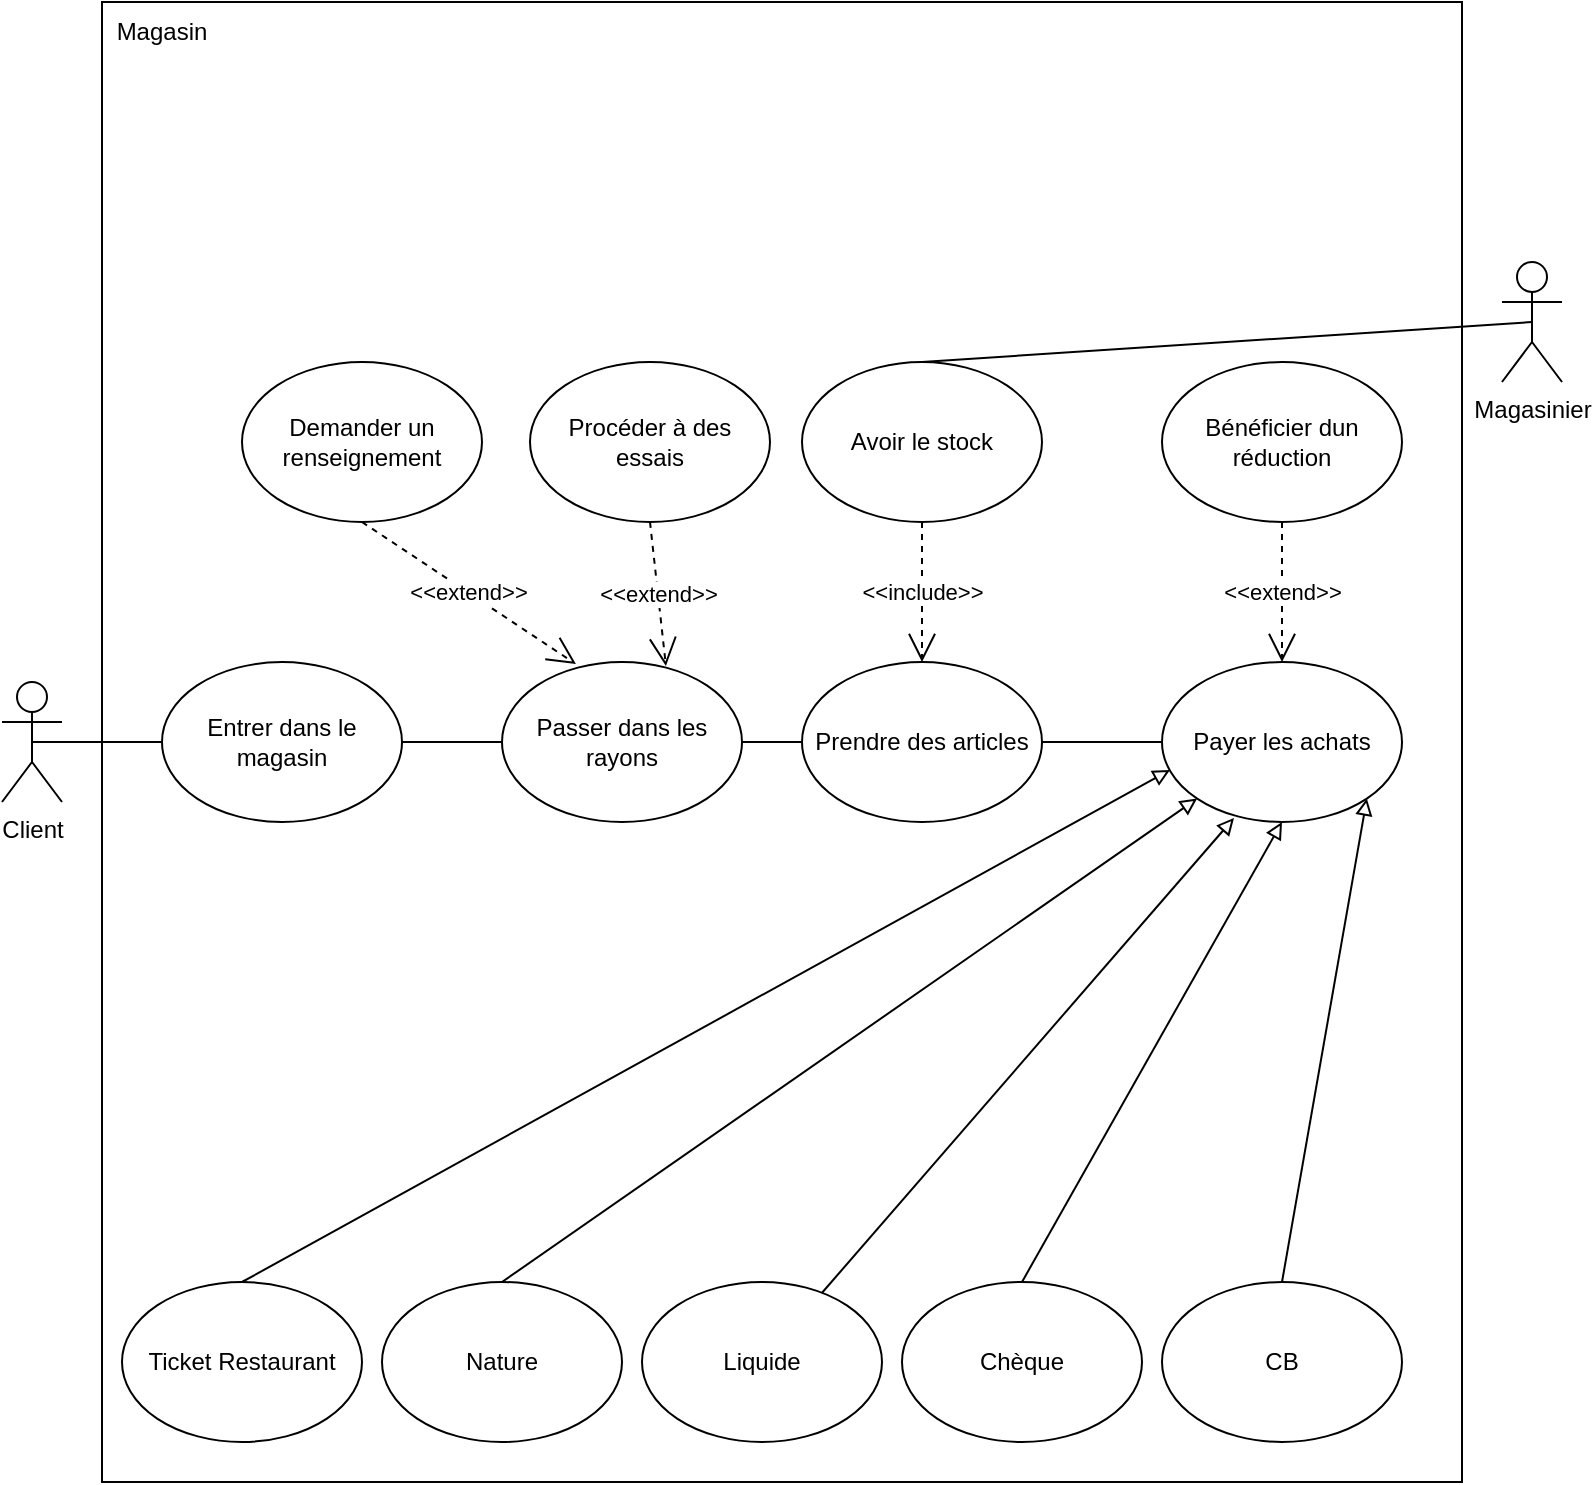<mxfile version="22.1.0" type="device">
  <diagram name="Page-1" id="_WQAB_2okDMW7f-5-osq">
    <mxGraphModel dx="1434" dy="822" grid="1" gridSize="10" guides="1" tooltips="1" connect="1" arrows="1" fold="1" page="1" pageScale="1" pageWidth="827" pageHeight="1169" math="0" shadow="0">
      <root>
        <mxCell id="0" />
        <mxCell id="1" parent="0" />
        <mxCell id="YwchvNRXv2ymSxs6CH6s-1" value="" style="rounded=0;whiteSpace=wrap;html=1;" vertex="1" parent="1">
          <mxGeometry x="80" y="60" width="680" height="740" as="geometry" />
        </mxCell>
        <mxCell id="YwchvNRXv2ymSxs6CH6s-3" value="Magasin" style="text;html=1;strokeColor=none;fillColor=none;align=center;verticalAlign=middle;whiteSpace=wrap;rounded=0;" vertex="1" parent="1">
          <mxGeometry x="80" y="60" width="60" height="30" as="geometry" />
        </mxCell>
        <mxCell id="YwchvNRXv2ymSxs6CH6s-49" style="edgeStyle=orthogonalEdgeStyle;rounded=0;orthogonalLoop=1;jettySize=auto;html=1;exitX=0.5;exitY=0.5;exitDx=0;exitDy=0;exitPerimeter=0;endArrow=none;endFill=0;" edge="1" parent="1" source="YwchvNRXv2ymSxs6CH6s-4" target="YwchvNRXv2ymSxs6CH6s-47">
          <mxGeometry relative="1" as="geometry" />
        </mxCell>
        <mxCell id="YwchvNRXv2ymSxs6CH6s-4" value="Client" style="shape=umlActor;verticalLabelPosition=bottom;verticalAlign=top;html=1;outlineConnect=0;" vertex="1" parent="1">
          <mxGeometry x="30" y="400" width="30" height="60" as="geometry" />
        </mxCell>
        <mxCell id="YwchvNRXv2ymSxs6CH6s-5" value="Demander un renseignement" style="ellipse;whiteSpace=wrap;html=1;" vertex="1" parent="1">
          <mxGeometry x="150" y="240" width="120" height="80" as="geometry" />
        </mxCell>
        <mxCell id="YwchvNRXv2ymSxs6CH6s-7" value="Procéder à des essais" style="ellipse;whiteSpace=wrap;html=1;" vertex="1" parent="1">
          <mxGeometry x="294" y="240" width="120" height="80" as="geometry" />
        </mxCell>
        <mxCell id="YwchvNRXv2ymSxs6CH6s-9" value="Prendre des articles" style="ellipse;whiteSpace=wrap;html=1;" vertex="1" parent="1">
          <mxGeometry x="430" y="390" width="120" height="80" as="geometry" />
        </mxCell>
        <mxCell id="YwchvNRXv2ymSxs6CH6s-11" value="Payer les achats" style="ellipse;whiteSpace=wrap;html=1;" vertex="1" parent="1">
          <mxGeometry x="610" y="390" width="120" height="80" as="geometry" />
        </mxCell>
        <mxCell id="YwchvNRXv2ymSxs6CH6s-12" value="" style="endArrow=none;html=1;rounded=0;entryX=0;entryY=0.5;entryDx=0;entryDy=0;exitX=1;exitY=0.5;exitDx=0;exitDy=0;" edge="1" parent="1" source="YwchvNRXv2ymSxs6CH6s-9" target="YwchvNRXv2ymSxs6CH6s-11">
          <mxGeometry width="50" height="50" relative="1" as="geometry">
            <mxPoint x="390" y="450" as="sourcePoint" />
            <mxPoint x="440" y="400" as="targetPoint" />
          </mxGeometry>
        </mxCell>
        <mxCell id="YwchvNRXv2ymSxs6CH6s-13" value="Bénéficier dun réduction" style="ellipse;whiteSpace=wrap;html=1;" vertex="1" parent="1">
          <mxGeometry x="610" y="240" width="120" height="80" as="geometry" />
        </mxCell>
        <mxCell id="YwchvNRXv2ymSxs6CH6s-14" value="&amp;lt;&amp;lt;extend&amp;gt;&amp;gt;" style="endArrow=open;endSize=12;dashed=1;html=1;rounded=0;exitX=0.5;exitY=1;exitDx=0;exitDy=0;entryX=0.5;entryY=0;entryDx=0;entryDy=0;" edge="1" parent="1" source="YwchvNRXv2ymSxs6CH6s-13" target="YwchvNRXv2ymSxs6CH6s-11">
          <mxGeometry width="160" relative="1" as="geometry">
            <mxPoint x="330" y="430" as="sourcePoint" />
            <mxPoint x="490" y="430" as="targetPoint" />
          </mxGeometry>
        </mxCell>
        <mxCell id="YwchvNRXv2ymSxs6CH6s-15" value="CB" style="ellipse;whiteSpace=wrap;html=1;" vertex="1" parent="1">
          <mxGeometry x="610" y="700" width="120" height="80" as="geometry" />
        </mxCell>
        <mxCell id="YwchvNRXv2ymSxs6CH6s-16" value="Chèque" style="ellipse;whiteSpace=wrap;html=1;" vertex="1" parent="1">
          <mxGeometry x="480" y="700" width="120" height="80" as="geometry" />
        </mxCell>
        <mxCell id="YwchvNRXv2ymSxs6CH6s-17" value="Liquide" style="ellipse;whiteSpace=wrap;html=1;" vertex="1" parent="1">
          <mxGeometry x="350" y="700" width="120" height="80" as="geometry" />
        </mxCell>
        <mxCell id="YwchvNRXv2ymSxs6CH6s-18" value="Nature" style="ellipse;whiteSpace=wrap;html=1;" vertex="1" parent="1">
          <mxGeometry x="220" y="700" width="120" height="80" as="geometry" />
        </mxCell>
        <mxCell id="YwchvNRXv2ymSxs6CH6s-19" value="" style="endArrow=block;html=1;rounded=0;exitX=0.5;exitY=0;exitDx=0;exitDy=0;entryX=0;entryY=1;entryDx=0;entryDy=0;endFill=0;" edge="1" parent="1" source="YwchvNRXv2ymSxs6CH6s-18" target="YwchvNRXv2ymSxs6CH6s-11">
          <mxGeometry width="50" height="50" relative="1" as="geometry">
            <mxPoint x="390" y="450" as="sourcePoint" />
            <mxPoint x="440" y="400" as="targetPoint" />
          </mxGeometry>
        </mxCell>
        <mxCell id="YwchvNRXv2ymSxs6CH6s-20" value="" style="endArrow=block;html=1;rounded=0;entryX=0.3;entryY=0.975;entryDx=0;entryDy=0;entryPerimeter=0;endFill=0;" edge="1" parent="1" source="YwchvNRXv2ymSxs6CH6s-17" target="YwchvNRXv2ymSxs6CH6s-11">
          <mxGeometry width="50" height="50" relative="1" as="geometry">
            <mxPoint x="390" y="450" as="sourcePoint" />
            <mxPoint x="440" y="400" as="targetPoint" />
          </mxGeometry>
        </mxCell>
        <mxCell id="YwchvNRXv2ymSxs6CH6s-21" value="" style="endArrow=block;html=1;rounded=0;exitX=0.5;exitY=0;exitDx=0;exitDy=0;entryX=0.5;entryY=1;entryDx=0;entryDy=0;endFill=0;" edge="1" parent="1" source="YwchvNRXv2ymSxs6CH6s-16" target="YwchvNRXv2ymSxs6CH6s-11">
          <mxGeometry width="50" height="50" relative="1" as="geometry">
            <mxPoint x="390" y="450" as="sourcePoint" />
            <mxPoint x="440" y="400" as="targetPoint" />
          </mxGeometry>
        </mxCell>
        <mxCell id="YwchvNRXv2ymSxs6CH6s-22" value="" style="endArrow=block;html=1;rounded=0;exitX=0.5;exitY=0;exitDx=0;exitDy=0;entryX=1;entryY=1;entryDx=0;entryDy=0;endFill=0;" edge="1" parent="1" source="YwchvNRXv2ymSxs6CH6s-15" target="YwchvNRXv2ymSxs6CH6s-11">
          <mxGeometry width="50" height="50" relative="1" as="geometry">
            <mxPoint x="390" y="450" as="sourcePoint" />
            <mxPoint x="440" y="400" as="targetPoint" />
          </mxGeometry>
        </mxCell>
        <mxCell id="YwchvNRXv2ymSxs6CH6s-36" value="Passer dans les rayons" style="ellipse;whiteSpace=wrap;html=1;" vertex="1" parent="1">
          <mxGeometry x="280" y="390" width="120" height="80" as="geometry" />
        </mxCell>
        <mxCell id="YwchvNRXv2ymSxs6CH6s-40" value="Avoir le stock" style="ellipse;whiteSpace=wrap;html=1;" vertex="1" parent="1">
          <mxGeometry x="430" y="240" width="120" height="80" as="geometry" />
        </mxCell>
        <mxCell id="YwchvNRXv2ymSxs6CH6s-41" value="&amp;lt;&amp;lt;include&amp;gt;&amp;gt;" style="endArrow=open;endSize=12;dashed=1;html=1;rounded=0;exitX=0.5;exitY=1;exitDx=0;exitDy=0;entryX=0.5;entryY=0;entryDx=0;entryDy=0;" edge="1" parent="1" source="YwchvNRXv2ymSxs6CH6s-40" target="YwchvNRXv2ymSxs6CH6s-9">
          <mxGeometry width="160" relative="1" as="geometry">
            <mxPoint x="680" y="330" as="sourcePoint" />
            <mxPoint x="680" y="400" as="targetPoint" />
          </mxGeometry>
        </mxCell>
        <mxCell id="YwchvNRXv2ymSxs6CH6s-44" value="" style="endArrow=none;html=1;rounded=0;exitX=1;exitY=0.5;exitDx=0;exitDy=0;entryX=0;entryY=0.5;entryDx=0;entryDy=0;" edge="1" parent="1" source="YwchvNRXv2ymSxs6CH6s-36" target="YwchvNRXv2ymSxs6CH6s-9">
          <mxGeometry width="50" height="50" relative="1" as="geometry">
            <mxPoint x="390" y="450" as="sourcePoint" />
            <mxPoint x="440" y="400" as="targetPoint" />
          </mxGeometry>
        </mxCell>
        <mxCell id="YwchvNRXv2ymSxs6CH6s-45" value="&amp;lt;&amp;lt;extend&amp;gt;&amp;gt;" style="endArrow=open;endSize=12;dashed=1;html=1;rounded=0;exitX=0.5;exitY=1;exitDx=0;exitDy=0;entryX=0.308;entryY=0.013;entryDx=0;entryDy=0;entryPerimeter=0;" edge="1" parent="1" source="YwchvNRXv2ymSxs6CH6s-5" target="YwchvNRXv2ymSxs6CH6s-36">
          <mxGeometry width="160" relative="1" as="geometry">
            <mxPoint x="680" y="330" as="sourcePoint" />
            <mxPoint x="680" y="400" as="targetPoint" />
          </mxGeometry>
        </mxCell>
        <mxCell id="YwchvNRXv2ymSxs6CH6s-46" value="&amp;lt;&amp;lt;extend&amp;gt;&amp;gt;" style="endArrow=open;endSize=12;dashed=1;html=1;rounded=0;exitX=0.5;exitY=1;exitDx=0;exitDy=0;entryX=0.683;entryY=0.025;entryDx=0;entryDy=0;entryPerimeter=0;" edge="1" parent="1" source="YwchvNRXv2ymSxs6CH6s-7" target="YwchvNRXv2ymSxs6CH6s-36">
          <mxGeometry width="160" relative="1" as="geometry">
            <mxPoint x="690" y="340" as="sourcePoint" />
            <mxPoint x="690" y="410" as="targetPoint" />
          </mxGeometry>
        </mxCell>
        <mxCell id="YwchvNRXv2ymSxs6CH6s-50" style="edgeStyle=orthogonalEdgeStyle;rounded=0;orthogonalLoop=1;jettySize=auto;html=1;exitX=1;exitY=0.5;exitDx=0;exitDy=0;entryX=0;entryY=0.5;entryDx=0;entryDy=0;endArrow=none;endFill=0;" edge="1" parent="1" source="YwchvNRXv2ymSxs6CH6s-47" target="YwchvNRXv2ymSxs6CH6s-36">
          <mxGeometry relative="1" as="geometry" />
        </mxCell>
        <mxCell id="YwchvNRXv2ymSxs6CH6s-47" value="Entrer dans le magasin" style="ellipse;whiteSpace=wrap;html=1;" vertex="1" parent="1">
          <mxGeometry x="110" y="390" width="120" height="80" as="geometry" />
        </mxCell>
        <mxCell id="YwchvNRXv2ymSxs6CH6s-51" value="Ticket Restaurant" style="ellipse;whiteSpace=wrap;html=1;" vertex="1" parent="1">
          <mxGeometry x="90" y="700" width="120" height="80" as="geometry" />
        </mxCell>
        <mxCell id="YwchvNRXv2ymSxs6CH6s-52" value="" style="endArrow=block;html=1;rounded=0;exitX=0.5;exitY=0;exitDx=0;exitDy=0;entryX=0.033;entryY=0.675;entryDx=0;entryDy=0;endFill=0;entryPerimeter=0;" edge="1" parent="1" source="YwchvNRXv2ymSxs6CH6s-51" target="YwchvNRXv2ymSxs6CH6s-11">
          <mxGeometry width="50" height="50" relative="1" as="geometry">
            <mxPoint x="290" y="710" as="sourcePoint" />
            <mxPoint x="638" y="468" as="targetPoint" />
          </mxGeometry>
        </mxCell>
        <mxCell id="YwchvNRXv2ymSxs6CH6s-53" value="Magasinier" style="shape=umlActor;verticalLabelPosition=bottom;verticalAlign=top;html=1;outlineConnect=0;" vertex="1" parent="1">
          <mxGeometry x="780" y="190" width="30" height="60" as="geometry" />
        </mxCell>
        <mxCell id="YwchvNRXv2ymSxs6CH6s-55" value="" style="endArrow=none;html=1;rounded=0;exitX=0.5;exitY=0;exitDx=0;exitDy=0;entryX=0.5;entryY=0.5;entryDx=0;entryDy=0;entryPerimeter=0;" edge="1" parent="1" source="YwchvNRXv2ymSxs6CH6s-40" target="YwchvNRXv2ymSxs6CH6s-53">
          <mxGeometry width="50" height="50" relative="1" as="geometry">
            <mxPoint x="490" y="220" as="sourcePoint" />
            <mxPoint x="540" y="170" as="targetPoint" />
          </mxGeometry>
        </mxCell>
      </root>
    </mxGraphModel>
  </diagram>
</mxfile>
